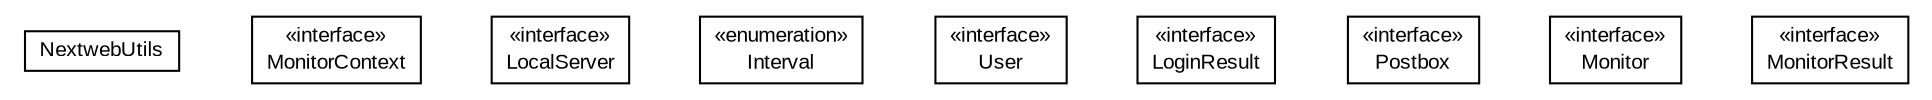 #!/usr/local/bin/dot
#
# Class diagram 
# Generated by UMLGraph version 5.1 (http://www.umlgraph.org/)
#

digraph G {
	edge [fontname="arial",fontsize=10,labelfontname="arial",labelfontsize=10];
	node [fontname="arial",fontsize=10,shape=plaintext];
	nodesep=0.25;
	ranksep=0.5;
	// io.nextweb.common.NextwebUtils
	c701 [label=<<table title="io.nextweb.common.NextwebUtils" border="0" cellborder="1" cellspacing="0" cellpadding="2" port="p" href="./NextwebUtils.html">
		<tr><td><table border="0" cellspacing="0" cellpadding="1">
<tr><td align="center" balign="center"> NextwebUtils </td></tr>
		</table></td></tr>
		</table>>, fontname="arial", fontcolor="black", fontsize=10.0];
	// io.nextweb.common.MonitorContext
	c702 [label=<<table title="io.nextweb.common.MonitorContext" border="0" cellborder="1" cellspacing="0" cellpadding="2" port="p" href="./MonitorContext.html">
		<tr><td><table border="0" cellspacing="0" cellpadding="1">
<tr><td align="center" balign="center"> &#171;interface&#187; </td></tr>
<tr><td align="center" balign="center"> MonitorContext </td></tr>
		</table></td></tr>
		</table>>, fontname="arial", fontcolor="black", fontsize=10.0];
	// io.nextweb.common.LocalServer
	c703 [label=<<table title="io.nextweb.common.LocalServer" border="0" cellborder="1" cellspacing="0" cellpadding="2" port="p" href="./LocalServer.html">
		<tr><td><table border="0" cellspacing="0" cellpadding="1">
<tr><td align="center" balign="center"> &#171;interface&#187; </td></tr>
<tr><td align="center" balign="center"> LocalServer </td></tr>
		</table></td></tr>
		</table>>, fontname="arial", fontcolor="black", fontsize=10.0];
	// io.nextweb.common.Interval
	c704 [label=<<table title="io.nextweb.common.Interval" border="0" cellborder="1" cellspacing="0" cellpadding="2" port="p" href="./Interval.html">
		<tr><td><table border="0" cellspacing="0" cellpadding="1">
<tr><td align="center" balign="center"> &#171;enumeration&#187; </td></tr>
<tr><td align="center" balign="center"> Interval </td></tr>
		</table></td></tr>
		</table>>, fontname="arial", fontcolor="black", fontsize=10.0];
	// io.nextweb.common.User
	c705 [label=<<table title="io.nextweb.common.User" border="0" cellborder="1" cellspacing="0" cellpadding="2" port="p" href="./User.html">
		<tr><td><table border="0" cellspacing="0" cellpadding="1">
<tr><td align="center" balign="center"> &#171;interface&#187; </td></tr>
<tr><td align="center" balign="center"> User </td></tr>
		</table></td></tr>
		</table>>, fontname="arial", fontcolor="black", fontsize=10.0];
	// io.nextweb.common.LoginResult
	c706 [label=<<table title="io.nextweb.common.LoginResult" border="0" cellborder="1" cellspacing="0" cellpadding="2" port="p" href="./LoginResult.html">
		<tr><td><table border="0" cellspacing="0" cellpadding="1">
<tr><td align="center" balign="center"> &#171;interface&#187; </td></tr>
<tr><td align="center" balign="center"> LoginResult </td></tr>
		</table></td></tr>
		</table>>, fontname="arial", fontcolor="black", fontsize=10.0];
	// io.nextweb.common.Postbox
	c707 [label=<<table title="io.nextweb.common.Postbox" border="0" cellborder="1" cellspacing="0" cellpadding="2" port="p" href="./Postbox.html">
		<tr><td><table border="0" cellspacing="0" cellpadding="1">
<tr><td align="center" balign="center"> &#171;interface&#187; </td></tr>
<tr><td align="center" balign="center"> Postbox </td></tr>
		</table></td></tr>
		</table>>, fontname="arial", fontcolor="black", fontsize=10.0];
	// io.nextweb.common.Monitor
	c708 [label=<<table title="io.nextweb.common.Monitor" border="0" cellborder="1" cellspacing="0" cellpadding="2" port="p" href="./Monitor.html">
		<tr><td><table border="0" cellspacing="0" cellpadding="1">
<tr><td align="center" balign="center"> &#171;interface&#187; </td></tr>
<tr><td align="center" balign="center"> Monitor </td></tr>
		</table></td></tr>
		</table>>, fontname="arial", fontcolor="black", fontsize=10.0];
	// io.nextweb.common.MonitorResult
	c709 [label=<<table title="io.nextweb.common.MonitorResult" border="0" cellborder="1" cellspacing="0" cellpadding="2" port="p" href="./MonitorResult.html">
		<tr><td><table border="0" cellspacing="0" cellpadding="1">
<tr><td align="center" balign="center"> &#171;interface&#187; </td></tr>
<tr><td align="center" balign="center"> MonitorResult </td></tr>
		</table></td></tr>
		</table>>, fontname="arial", fontcolor="black", fontsize=10.0];
}

